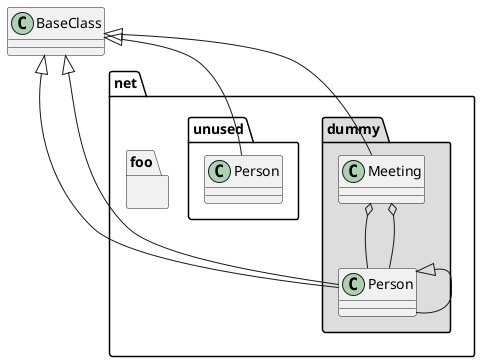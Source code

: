 @startuml

class BaseClass

namespace net.dummy #DDDDDD {
    .BaseClass <|-- Person
    Meeting o-- Person

    .BaseClass <|-- Meeting
}

namespace net.foo {
    net.dummy.Person <|-- Person
    .BaseClass <|-- Person
    net.dummy.Meeting o-- Person
}

BaseClass <|-- net.unused.Person

@enduml

